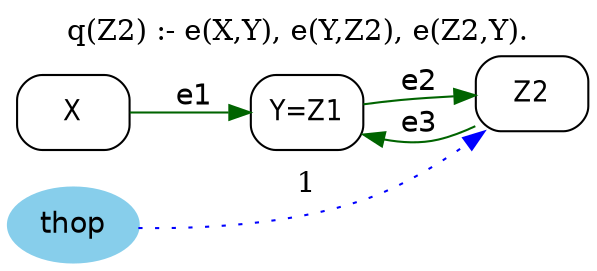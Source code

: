 strict digraph G {
	graph [bb="0,0,269.19,122",
		label="q(Z2) :- e(X,Y), e(Y,Z2), e(Z2,Y).",
		labelloc=t,
		lheight=0.21,
		lp="134.6,110.5",
		lwidth=2.69,
		rankdir=LR
	];
	node [label="\N"];
	X	 [fontname="Helvetica-Narrow",
		height=0.5,
		pos="28.597,72",
		shape=box,
		style=rounded,
		width=0.75];
	Y	 [fontname="Helvetica-Narrow",
		height=0.5,
		label="Y=Z1",
		pos="136.19,72",
		shape=box,
		style=rounded,
		width=0.75];
	X -> Y	 [color=darkgreen,
		fontname=helvetica,
		label=e1,
		lp="83.195,79.5",
		pos="e,109.05,72 55.749,72 68.747,72 84.521,72 98.646,72"];
	Z2	 [fontname="Helvetica-Narrow",
		height=0.5,
		pos="242.19,81",
		shape=box,
		style=rounded,
		width=0.75];
	Y -> Z2	 [color=darkgreen,
		fontname=helvetica,
		label=e2,
		lp="189.19,86.5",
		pos="e,215.14,80.154 163.28,75.984 169.18,76.746 175.39,77.471 181.19,78 188.9,78.702 197.18,79.248 205.07,79.669"];
	Z2 -> Y	 [color=darkgreen,
		fontname=helvetica,
		label=e3,
		lp="189.19,66.5",
		pos="e,163.27,61.092 214.84,65.208 209.18,62.639 203.13,60.372 197.19,59 189.41,57.198 181.04,57.517 173.07,58.883"];
	thop	 [color=skyblue,
		fillcolor=skyblue,
		fontname=helvetica,
		height=0.5,
		pos="28.597,18",
		shape=oval,
		style="filled,rounded",
		width=0.79437];
	thop -> Z2	 [color=blue,
		constraint=false,
		label=1,
		lp="136.19,37.5",
		pos="e,220.56,62.898 57.259,16.632 85.086,16.204 128.14,17.95 163.19,30 180.71,36.021 198.22,46.722 212.28,56.772",
		style=dotted];
}

